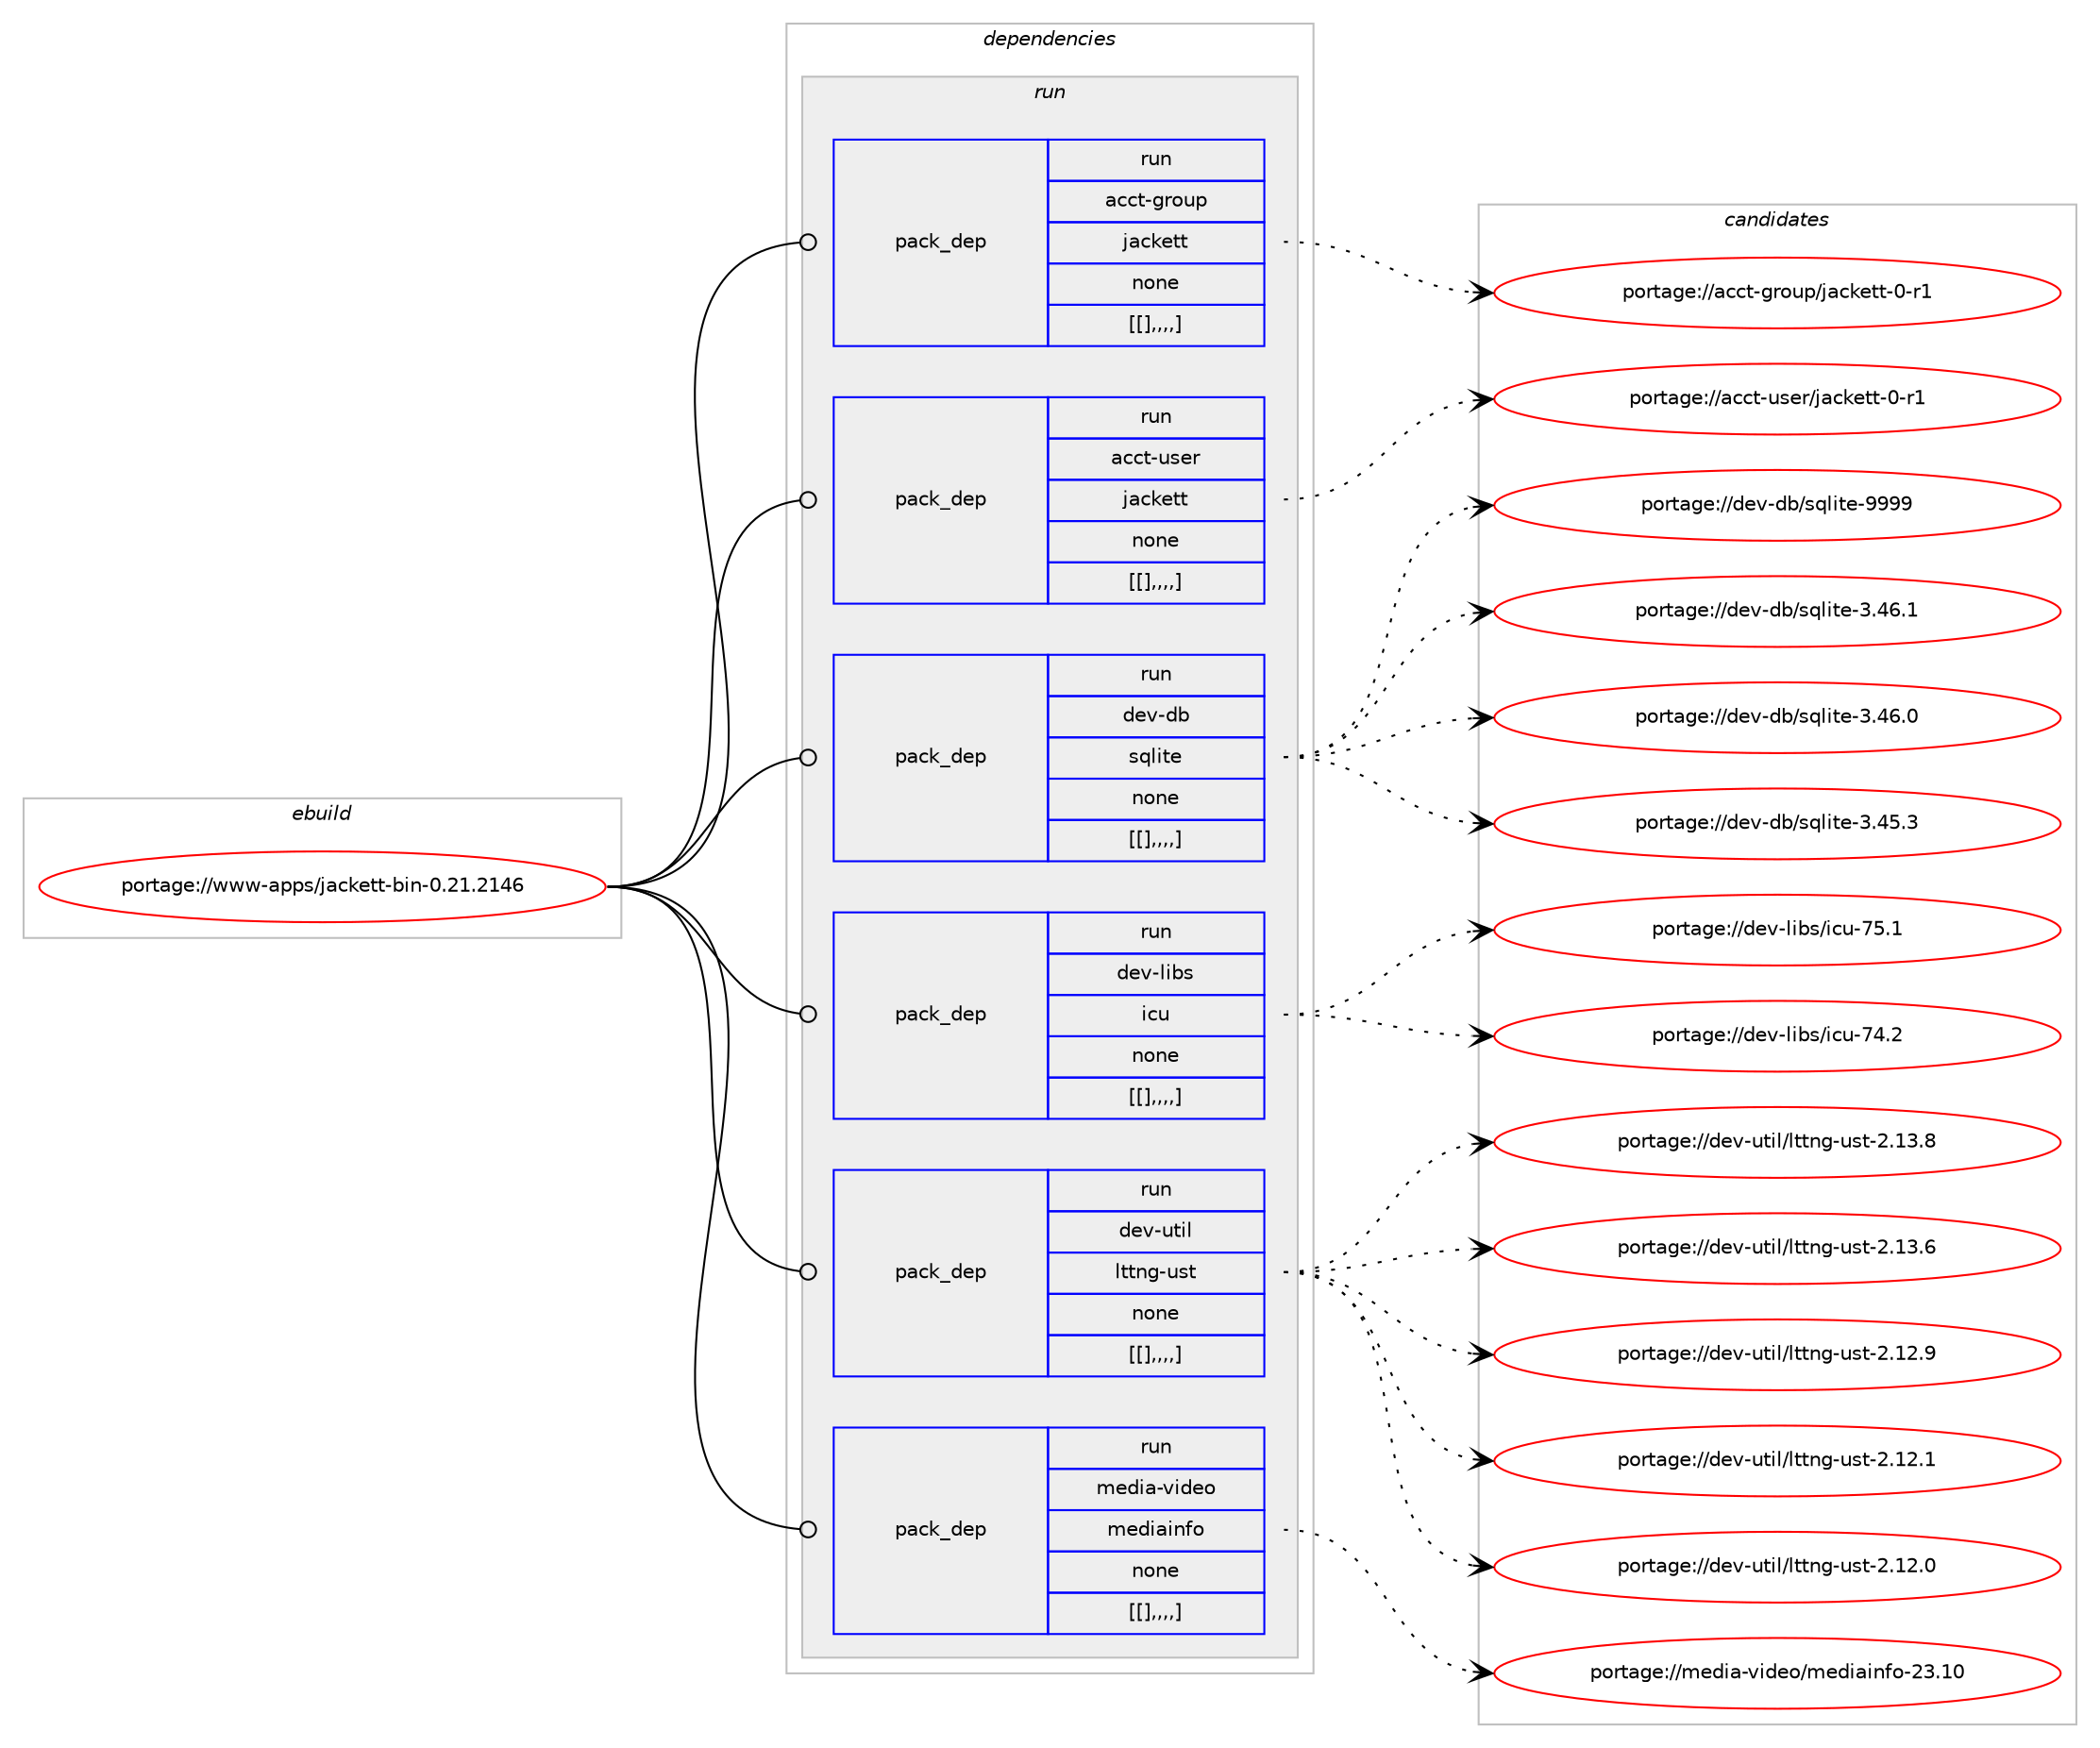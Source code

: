 digraph prolog {

# *************
# Graph options
# *************

newrank=true;
concentrate=true;
compound=true;
graph [rankdir=LR,fontname=Helvetica,fontsize=10,ranksep=1.5];#, ranksep=2.5, nodesep=0.2];
edge  [arrowhead=vee];
node  [fontname=Helvetica,fontsize=10];

# **********
# The ebuild
# **********

subgraph cluster_leftcol {
color=gray;
label=<<i>ebuild</i>>;
id [label="portage://www-apps/jackett-bin-0.21.2146", color=red, width=4, href="../www-apps/jackett-bin-0.21.2146.svg"];
}

# ****************
# The dependencies
# ****************

subgraph cluster_midcol {
color=gray;
label=<<i>dependencies</i>>;
subgraph cluster_compile {
fillcolor="#eeeeee";
style=filled;
label=<<i>compile</i>>;
}
subgraph cluster_compileandrun {
fillcolor="#eeeeee";
style=filled;
label=<<i>compile and run</i>>;
}
subgraph cluster_run {
fillcolor="#eeeeee";
style=filled;
label=<<i>run</i>>;
subgraph pack338014 {
dependency465173 [label=<<TABLE BORDER="0" CELLBORDER="1" CELLSPACING="0" CELLPADDING="4" WIDTH="220"><TR><TD ROWSPAN="6" CELLPADDING="30">pack_dep</TD></TR><TR><TD WIDTH="110">run</TD></TR><TR><TD>acct-group</TD></TR><TR><TD>jackett</TD></TR><TR><TD>none</TD></TR><TR><TD>[[],,,,]</TD></TR></TABLE>>, shape=none, color=blue];
}
id:e -> dependency465173:w [weight=20,style="solid",arrowhead="odot"];
subgraph pack338015 {
dependency465174 [label=<<TABLE BORDER="0" CELLBORDER="1" CELLSPACING="0" CELLPADDING="4" WIDTH="220"><TR><TD ROWSPAN="6" CELLPADDING="30">pack_dep</TD></TR><TR><TD WIDTH="110">run</TD></TR><TR><TD>acct-user</TD></TR><TR><TD>jackett</TD></TR><TR><TD>none</TD></TR><TR><TD>[[],,,,]</TD></TR></TABLE>>, shape=none, color=blue];
}
id:e -> dependency465174:w [weight=20,style="solid",arrowhead="odot"];
subgraph pack338016 {
dependency465175 [label=<<TABLE BORDER="0" CELLBORDER="1" CELLSPACING="0" CELLPADDING="4" WIDTH="220"><TR><TD ROWSPAN="6" CELLPADDING="30">pack_dep</TD></TR><TR><TD WIDTH="110">run</TD></TR><TR><TD>dev-db</TD></TR><TR><TD>sqlite</TD></TR><TR><TD>none</TD></TR><TR><TD>[[],,,,]</TD></TR></TABLE>>, shape=none, color=blue];
}
id:e -> dependency465175:w [weight=20,style="solid",arrowhead="odot"];
subgraph pack338017 {
dependency465176 [label=<<TABLE BORDER="0" CELLBORDER="1" CELLSPACING="0" CELLPADDING="4" WIDTH="220"><TR><TD ROWSPAN="6" CELLPADDING="30">pack_dep</TD></TR><TR><TD WIDTH="110">run</TD></TR><TR><TD>dev-libs</TD></TR><TR><TD>icu</TD></TR><TR><TD>none</TD></TR><TR><TD>[[],,,,]</TD></TR></TABLE>>, shape=none, color=blue];
}
id:e -> dependency465176:w [weight=20,style="solid",arrowhead="odot"];
subgraph pack338018 {
dependency465177 [label=<<TABLE BORDER="0" CELLBORDER="1" CELLSPACING="0" CELLPADDING="4" WIDTH="220"><TR><TD ROWSPAN="6" CELLPADDING="30">pack_dep</TD></TR><TR><TD WIDTH="110">run</TD></TR><TR><TD>dev-util</TD></TR><TR><TD>lttng-ust</TD></TR><TR><TD>none</TD></TR><TR><TD>[[],,,,]</TD></TR></TABLE>>, shape=none, color=blue];
}
id:e -> dependency465177:w [weight=20,style="solid",arrowhead="odot"];
subgraph pack338019 {
dependency465178 [label=<<TABLE BORDER="0" CELLBORDER="1" CELLSPACING="0" CELLPADDING="4" WIDTH="220"><TR><TD ROWSPAN="6" CELLPADDING="30">pack_dep</TD></TR><TR><TD WIDTH="110">run</TD></TR><TR><TD>media-video</TD></TR><TR><TD>mediainfo</TD></TR><TR><TD>none</TD></TR><TR><TD>[[],,,,]</TD></TR></TABLE>>, shape=none, color=blue];
}
id:e -> dependency465178:w [weight=20,style="solid",arrowhead="odot"];
}
}

# **************
# The candidates
# **************

subgraph cluster_choices {
rank=same;
color=gray;
label=<<i>candidates</i>>;

subgraph choice338014 {
color=black;
nodesep=1;
choice9799991164510311411111711247106979910710111611645484511449 [label="portage://acct-group/jackett-0-r1", color=red, width=4,href="../acct-group/jackett-0-r1.svg"];
dependency465173:e -> choice9799991164510311411111711247106979910710111611645484511449:w [style=dotted,weight="100"];
}
subgraph choice338015 {
color=black;
nodesep=1;
choice9799991164511711510111447106979910710111611645484511449 [label="portage://acct-user/jackett-0-r1", color=red, width=4,href="../acct-user/jackett-0-r1.svg"];
dependency465174:e -> choice9799991164511711510111447106979910710111611645484511449:w [style=dotted,weight="100"];
}
subgraph choice338016 {
color=black;
nodesep=1;
choice1001011184510098471151131081051161014557575757 [label="portage://dev-db/sqlite-9999", color=red, width=4,href="../dev-db/sqlite-9999.svg"];
choice10010111845100984711511310810511610145514652544649 [label="portage://dev-db/sqlite-3.46.1", color=red, width=4,href="../dev-db/sqlite-3.46.1.svg"];
choice10010111845100984711511310810511610145514652544648 [label="portage://dev-db/sqlite-3.46.0", color=red, width=4,href="../dev-db/sqlite-3.46.0.svg"];
choice10010111845100984711511310810511610145514652534651 [label="portage://dev-db/sqlite-3.45.3", color=red, width=4,href="../dev-db/sqlite-3.45.3.svg"];
dependency465175:e -> choice1001011184510098471151131081051161014557575757:w [style=dotted,weight="100"];
dependency465175:e -> choice10010111845100984711511310810511610145514652544649:w [style=dotted,weight="100"];
dependency465175:e -> choice10010111845100984711511310810511610145514652544648:w [style=dotted,weight="100"];
dependency465175:e -> choice10010111845100984711511310810511610145514652534651:w [style=dotted,weight="100"];
}
subgraph choice338017 {
color=black;
nodesep=1;
choice100101118451081059811547105991174555534649 [label="portage://dev-libs/icu-75.1", color=red, width=4,href="../dev-libs/icu-75.1.svg"];
choice100101118451081059811547105991174555524650 [label="portage://dev-libs/icu-74.2", color=red, width=4,href="../dev-libs/icu-74.2.svg"];
dependency465176:e -> choice100101118451081059811547105991174555534649:w [style=dotted,weight="100"];
dependency465176:e -> choice100101118451081059811547105991174555524650:w [style=dotted,weight="100"];
}
subgraph choice338018 {
color=black;
nodesep=1;
choice10010111845117116105108471081161161101034511711511645504649514656 [label="portage://dev-util/lttng-ust-2.13.8", color=red, width=4,href="../dev-util/lttng-ust-2.13.8.svg"];
choice10010111845117116105108471081161161101034511711511645504649514654 [label="portage://dev-util/lttng-ust-2.13.6", color=red, width=4,href="../dev-util/lttng-ust-2.13.6.svg"];
choice10010111845117116105108471081161161101034511711511645504649504657 [label="portage://dev-util/lttng-ust-2.12.9", color=red, width=4,href="../dev-util/lttng-ust-2.12.9.svg"];
choice10010111845117116105108471081161161101034511711511645504649504649 [label="portage://dev-util/lttng-ust-2.12.1", color=red, width=4,href="../dev-util/lttng-ust-2.12.1.svg"];
choice10010111845117116105108471081161161101034511711511645504649504648 [label="portage://dev-util/lttng-ust-2.12.0", color=red, width=4,href="../dev-util/lttng-ust-2.12.0.svg"];
dependency465177:e -> choice10010111845117116105108471081161161101034511711511645504649514656:w [style=dotted,weight="100"];
dependency465177:e -> choice10010111845117116105108471081161161101034511711511645504649514654:w [style=dotted,weight="100"];
dependency465177:e -> choice10010111845117116105108471081161161101034511711511645504649504657:w [style=dotted,weight="100"];
dependency465177:e -> choice10010111845117116105108471081161161101034511711511645504649504649:w [style=dotted,weight="100"];
dependency465177:e -> choice10010111845117116105108471081161161101034511711511645504649504648:w [style=dotted,weight="100"];
}
subgraph choice338019 {
color=black;
nodesep=1;
choice10910110010597451181051001011114710910110010597105110102111455051464948 [label="portage://media-video/mediainfo-23.10", color=red, width=4,href="../media-video/mediainfo-23.10.svg"];
dependency465178:e -> choice10910110010597451181051001011114710910110010597105110102111455051464948:w [style=dotted,weight="100"];
}
}

}
